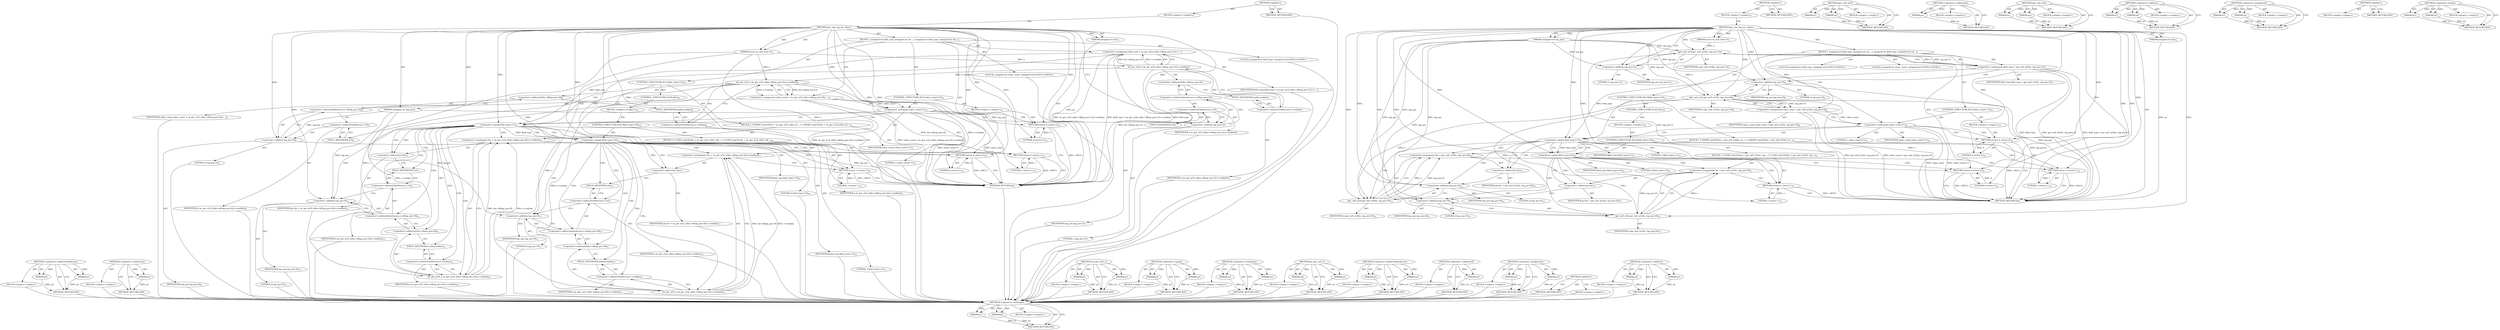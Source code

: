 digraph "&lt;operator&gt;.equals" {
vulnerable_140 [label=<(METHOD,&lt;operator&gt;.indirectFieldAccess)>];
vulnerable_141 [label=<(PARAM,p1)>];
vulnerable_142 [label=<(PARAM,p2)>];
vulnerable_143 [label=<(BLOCK,&lt;empty&gt;,&lt;empty&gt;)>];
vulnerable_144 [label=<(METHOD_RETURN,ANY)>];
vulnerable_165 [label=<(METHOD,&lt;operator&gt;.indirection)>];
vulnerable_166 [label=<(PARAM,p1)>];
vulnerable_167 [label=<(BLOCK,&lt;empty&gt;,&lt;empty&gt;)>];
vulnerable_168 [label=<(METHOD_RETURN,ANY)>];
vulnerable_6 [label=<(METHOD,&lt;global&gt;)<SUB>1</SUB>>];
vulnerable_7 [label=<(BLOCK,&lt;empty&gt;,&lt;empty&gt;)<SUB>1</SUB>>];
vulnerable_8 [label=<(METHOD,get_exif_tag_int_value)<SUB>1</SUB>>];
vulnerable_9 [label=<(PARAM,struct iw_exif_state *e)<SUB>1</SUB>>];
vulnerable_10 [label=<(PARAM,unsigned int tag_pos)<SUB>1</SUB>>];
vulnerable_11 [label=<(PARAM,unsigned int *pv)<SUB>2</SUB>>];
vulnerable_12 [label=<(BLOCK,{
 	unsigned int field_type;
 	unsigned int val...,{
 	unsigned int field_type;
 	unsigned int val...)<SUB>3</SUB>>];
vulnerable_13 [label="<(LOCAL,unsigned int field_type: unsigned int)<SUB>4</SUB>>"];
vulnerable_14 [label="<(LOCAL,unsigned int value_count: unsigned int)<SUB>5</SUB>>"];
vulnerable_15 [label=<(&lt;operator&gt;.assignment,field_type = iw_get_ui16_e(&amp;e-&gt;d[tag_pos+2],e-&gt;...)<SUB>7</SUB>>];
vulnerable_16 [label=<(IDENTIFIER,field_type,field_type = iw_get_ui16_e(&amp;e-&gt;d[tag_pos+2],e-&gt;...)<SUB>7</SUB>>];
vulnerable_17 [label=<(iw_get_ui16_e,iw_get_ui16_e(&amp;e-&gt;d[tag_pos+2],e-&gt;endian))<SUB>7</SUB>>];
vulnerable_18 [label=<(&lt;operator&gt;.addressOf,&amp;e-&gt;d[tag_pos+2])<SUB>7</SUB>>];
vulnerable_19 [label=<(&lt;operator&gt;.indirectIndexAccess,e-&gt;d[tag_pos+2])<SUB>7</SUB>>];
vulnerable_20 [label=<(&lt;operator&gt;.indirectFieldAccess,e-&gt;d)<SUB>7</SUB>>];
vulnerable_21 [label=<(IDENTIFIER,e,iw_get_ui16_e(&amp;e-&gt;d[tag_pos+2],e-&gt;endian))<SUB>7</SUB>>];
vulnerable_22 [label=<(FIELD_IDENTIFIER,d,d)<SUB>7</SUB>>];
vulnerable_23 [label=<(&lt;operator&gt;.addition,tag_pos+2)<SUB>7</SUB>>];
vulnerable_24 [label=<(IDENTIFIER,tag_pos,tag_pos+2)<SUB>7</SUB>>];
vulnerable_25 [label=<(LITERAL,2,tag_pos+2)<SUB>7</SUB>>];
vulnerable_26 [label=<(&lt;operator&gt;.indirectFieldAccess,e-&gt;endian)<SUB>7</SUB>>];
vulnerable_27 [label=<(IDENTIFIER,e,iw_get_ui16_e(&amp;e-&gt;d[tag_pos+2],e-&gt;endian))<SUB>7</SUB>>];
vulnerable_28 [label=<(FIELD_IDENTIFIER,endian,endian)<SUB>7</SUB>>];
vulnerable_29 [label=<(&lt;operator&gt;.assignment,value_count = iw_get_ui32_e(&amp;e-&gt;d[tag_pos+4],e-...)<SUB>8</SUB>>];
vulnerable_30 [label=<(IDENTIFIER,value_count,value_count = iw_get_ui32_e(&amp;e-&gt;d[tag_pos+4],e-...)<SUB>8</SUB>>];
vulnerable_31 [label=<(iw_get_ui32_e,iw_get_ui32_e(&amp;e-&gt;d[tag_pos+4],e-&gt;endian))<SUB>8</SUB>>];
vulnerable_32 [label=<(&lt;operator&gt;.addressOf,&amp;e-&gt;d[tag_pos+4])<SUB>8</SUB>>];
vulnerable_33 [label=<(&lt;operator&gt;.indirectIndexAccess,e-&gt;d[tag_pos+4])<SUB>8</SUB>>];
vulnerable_34 [label=<(&lt;operator&gt;.indirectFieldAccess,e-&gt;d)<SUB>8</SUB>>];
vulnerable_35 [label=<(IDENTIFIER,e,iw_get_ui32_e(&amp;e-&gt;d[tag_pos+4],e-&gt;endian))<SUB>8</SUB>>];
vulnerable_36 [label=<(FIELD_IDENTIFIER,d,d)<SUB>8</SUB>>];
vulnerable_37 [label=<(&lt;operator&gt;.addition,tag_pos+4)<SUB>8</SUB>>];
vulnerable_38 [label=<(IDENTIFIER,tag_pos,tag_pos+4)<SUB>8</SUB>>];
vulnerable_39 [label=<(LITERAL,4,tag_pos+4)<SUB>8</SUB>>];
vulnerable_40 [label=<(&lt;operator&gt;.indirectFieldAccess,e-&gt;endian)<SUB>8</SUB>>];
vulnerable_41 [label=<(IDENTIFIER,e,iw_get_ui32_e(&amp;e-&gt;d[tag_pos+4],e-&gt;endian))<SUB>8</SUB>>];
vulnerable_42 [label=<(FIELD_IDENTIFIER,endian,endian)<SUB>8</SUB>>];
vulnerable_43 [label=<(CONTROL_STRUCTURE,IF,if (value_count!=1))<SUB>10</SUB>>];
vulnerable_44 [label=<(&lt;operator&gt;.notEquals,value_count!=1)<SUB>10</SUB>>];
vulnerable_45 [label=<(IDENTIFIER,value_count,value_count!=1)<SUB>10</SUB>>];
vulnerable_46 [label=<(LITERAL,1,value_count!=1)<SUB>10</SUB>>];
vulnerable_47 [label=<(BLOCK,&lt;empty&gt;,&lt;empty&gt;)<SUB>10</SUB>>];
vulnerable_48 [label=<(RETURN,return 0;,return 0;)<SUB>10</SUB>>];
vulnerable_49 [label=<(LITERAL,0,return 0;)<SUB>10</SUB>>];
vulnerable_50 [label=<(CONTROL_STRUCTURE,IF,if (field_type==3))<SUB>12</SUB>>];
vulnerable_51 [label=<(&lt;operator&gt;.equals,field_type==3)<SUB>12</SUB>>];
vulnerable_52 [label=<(IDENTIFIER,field_type,field_type==3)<SUB>12</SUB>>];
vulnerable_53 [label=<(LITERAL,3,field_type==3)<SUB>12</SUB>>];
vulnerable_54 [label=<(BLOCK,{ // SHORT (uint16)
		*pv = iw_get_ui16_e(&amp;e-&gt;d...,{ // SHORT (uint16)
		*pv = iw_get_ui16_e(&amp;e-&gt;d...)<SUB>12</SUB>>];
vulnerable_55 [label=<(&lt;operator&gt;.assignment,*pv = iw_get_ui16_e(&amp;e-&gt;d[tag_pos+8],e-&gt;endian))<SUB>13</SUB>>];
vulnerable_56 [label=<(&lt;operator&gt;.indirection,*pv)<SUB>13</SUB>>];
vulnerable_57 [label=<(IDENTIFIER,pv,*pv = iw_get_ui16_e(&amp;e-&gt;d[tag_pos+8],e-&gt;endian))<SUB>13</SUB>>];
vulnerable_58 [label=<(iw_get_ui16_e,iw_get_ui16_e(&amp;e-&gt;d[tag_pos+8],e-&gt;endian))<SUB>13</SUB>>];
vulnerable_59 [label=<(&lt;operator&gt;.addressOf,&amp;e-&gt;d[tag_pos+8])<SUB>13</SUB>>];
vulnerable_60 [label=<(&lt;operator&gt;.indirectIndexAccess,e-&gt;d[tag_pos+8])<SUB>13</SUB>>];
vulnerable_61 [label=<(&lt;operator&gt;.indirectFieldAccess,e-&gt;d)<SUB>13</SUB>>];
vulnerable_62 [label=<(IDENTIFIER,e,iw_get_ui16_e(&amp;e-&gt;d[tag_pos+8],e-&gt;endian))<SUB>13</SUB>>];
vulnerable_63 [label=<(FIELD_IDENTIFIER,d,d)<SUB>13</SUB>>];
vulnerable_64 [label=<(&lt;operator&gt;.addition,tag_pos+8)<SUB>13</SUB>>];
vulnerable_65 [label=<(IDENTIFIER,tag_pos,tag_pos+8)<SUB>13</SUB>>];
vulnerable_66 [label=<(LITERAL,8,tag_pos+8)<SUB>13</SUB>>];
vulnerable_67 [label=<(&lt;operator&gt;.indirectFieldAccess,e-&gt;endian)<SUB>13</SUB>>];
vulnerable_68 [label=<(IDENTIFIER,e,iw_get_ui16_e(&amp;e-&gt;d[tag_pos+8],e-&gt;endian))<SUB>13</SUB>>];
vulnerable_69 [label=<(FIELD_IDENTIFIER,endian,endian)<SUB>13</SUB>>];
vulnerable_70 [label=<(RETURN,return 1;,return 1;)<SUB>14</SUB>>];
vulnerable_71 [label=<(LITERAL,1,return 1;)<SUB>14</SUB>>];
vulnerable_72 [label=<(CONTROL_STRUCTURE,ELSE,else)<SUB>16</SUB>>];
vulnerable_73 [label=<(BLOCK,&lt;empty&gt;,&lt;empty&gt;)<SUB>16</SUB>>];
vulnerable_74 [label=<(CONTROL_STRUCTURE,IF,if (field_type==4))<SUB>16</SUB>>];
vulnerable_75 [label=<(&lt;operator&gt;.equals,field_type==4)<SUB>16</SUB>>];
vulnerable_76 [label=<(IDENTIFIER,field_type,field_type==4)<SUB>16</SUB>>];
vulnerable_77 [label=<(LITERAL,4,field_type==4)<SUB>16</SUB>>];
vulnerable_78 [label=<(BLOCK,{ // LONG (uint32)
		*pv = iw_get_ui32_e(&amp;e-&gt;d[...,{ // LONG (uint32)
		*pv = iw_get_ui32_e(&amp;e-&gt;d[...)<SUB>16</SUB>>];
vulnerable_79 [label=<(&lt;operator&gt;.assignment,*pv = iw_get_ui32_e(&amp;e-&gt;d[tag_pos+8],e-&gt;endian))<SUB>17</SUB>>];
vulnerable_80 [label=<(&lt;operator&gt;.indirection,*pv)<SUB>17</SUB>>];
vulnerable_81 [label=<(IDENTIFIER,pv,*pv = iw_get_ui32_e(&amp;e-&gt;d[tag_pos+8],e-&gt;endian))<SUB>17</SUB>>];
vulnerable_82 [label=<(iw_get_ui32_e,iw_get_ui32_e(&amp;e-&gt;d[tag_pos+8],e-&gt;endian))<SUB>17</SUB>>];
vulnerable_83 [label=<(&lt;operator&gt;.addressOf,&amp;e-&gt;d[tag_pos+8])<SUB>17</SUB>>];
vulnerable_84 [label=<(&lt;operator&gt;.indirectIndexAccess,e-&gt;d[tag_pos+8])<SUB>17</SUB>>];
vulnerable_85 [label=<(&lt;operator&gt;.indirectFieldAccess,e-&gt;d)<SUB>17</SUB>>];
vulnerable_86 [label=<(IDENTIFIER,e,iw_get_ui32_e(&amp;e-&gt;d[tag_pos+8],e-&gt;endian))<SUB>17</SUB>>];
vulnerable_87 [label=<(FIELD_IDENTIFIER,d,d)<SUB>17</SUB>>];
vulnerable_88 [label=<(&lt;operator&gt;.addition,tag_pos+8)<SUB>17</SUB>>];
vulnerable_89 [label=<(IDENTIFIER,tag_pos,tag_pos+8)<SUB>17</SUB>>];
vulnerable_90 [label=<(LITERAL,8,tag_pos+8)<SUB>17</SUB>>];
vulnerable_91 [label=<(&lt;operator&gt;.indirectFieldAccess,e-&gt;endian)<SUB>17</SUB>>];
vulnerable_92 [label=<(IDENTIFIER,e,iw_get_ui32_e(&amp;e-&gt;d[tag_pos+8],e-&gt;endian))<SUB>17</SUB>>];
vulnerable_93 [label=<(FIELD_IDENTIFIER,endian,endian)<SUB>17</SUB>>];
vulnerable_94 [label=<(RETURN,return 1;,return 1;)<SUB>18</SUB>>];
vulnerable_95 [label=<(LITERAL,1,return 1;)<SUB>18</SUB>>];
vulnerable_96 [label=<(RETURN,return 0;,return 0;)<SUB>21</SUB>>];
vulnerable_97 [label=<(LITERAL,0,return 0;)<SUB>21</SUB>>];
vulnerable_98 [label=<(METHOD_RETURN,int)<SUB>1</SUB>>];
vulnerable_100 [label=<(METHOD_RETURN,ANY)<SUB>1</SUB>>];
vulnerable_126 [label=<(METHOD,iw_get_ui16_e)>];
vulnerable_127 [label=<(PARAM,p1)>];
vulnerable_128 [label=<(PARAM,p2)>];
vulnerable_129 [label=<(BLOCK,&lt;empty&gt;,&lt;empty&gt;)>];
vulnerable_130 [label=<(METHOD_RETURN,ANY)>];
vulnerable_160 [label=<(METHOD,&lt;operator&gt;.equals)>];
vulnerable_161 [label=<(PARAM,p1)>];
vulnerable_162 [label=<(PARAM,p2)>];
vulnerable_163 [label=<(BLOCK,&lt;empty&gt;,&lt;empty&gt;)>];
vulnerable_164 [label=<(METHOD_RETURN,ANY)>];
vulnerable_155 [label=<(METHOD,&lt;operator&gt;.notEquals)>];
vulnerable_156 [label=<(PARAM,p1)>];
vulnerable_157 [label=<(PARAM,p2)>];
vulnerable_158 [label=<(BLOCK,&lt;empty&gt;,&lt;empty&gt;)>];
vulnerable_159 [label=<(METHOD_RETURN,ANY)>];
vulnerable_150 [label=<(METHOD,iw_get_ui32_e)>];
vulnerable_151 [label=<(PARAM,p1)>];
vulnerable_152 [label=<(PARAM,p2)>];
vulnerable_153 [label=<(BLOCK,&lt;empty&gt;,&lt;empty&gt;)>];
vulnerable_154 [label=<(METHOD_RETURN,ANY)>];
vulnerable_135 [label=<(METHOD,&lt;operator&gt;.indirectIndexAccess)>];
vulnerable_136 [label=<(PARAM,p1)>];
vulnerable_137 [label=<(PARAM,p2)>];
vulnerable_138 [label=<(BLOCK,&lt;empty&gt;,&lt;empty&gt;)>];
vulnerable_139 [label=<(METHOD_RETURN,ANY)>];
vulnerable_131 [label=<(METHOD,&lt;operator&gt;.addressOf)>];
vulnerable_132 [label=<(PARAM,p1)>];
vulnerable_133 [label=<(BLOCK,&lt;empty&gt;,&lt;empty&gt;)>];
vulnerable_134 [label=<(METHOD_RETURN,ANY)>];
vulnerable_121 [label=<(METHOD,&lt;operator&gt;.assignment)>];
vulnerable_122 [label=<(PARAM,p1)>];
vulnerable_123 [label=<(PARAM,p2)>];
vulnerable_124 [label=<(BLOCK,&lt;empty&gt;,&lt;empty&gt;)>];
vulnerable_125 [label=<(METHOD_RETURN,ANY)>];
vulnerable_115 [label=<(METHOD,&lt;global&gt;)<SUB>1</SUB>>];
vulnerable_116 [label=<(BLOCK,&lt;empty&gt;,&lt;empty&gt;)>];
vulnerable_117 [label=<(METHOD_RETURN,ANY)>];
vulnerable_145 [label=<(METHOD,&lt;operator&gt;.addition)>];
vulnerable_146 [label=<(PARAM,p1)>];
vulnerable_147 [label=<(PARAM,p2)>];
vulnerable_148 [label=<(BLOCK,&lt;empty&gt;,&lt;empty&gt;)>];
vulnerable_149 [label=<(METHOD_RETURN,ANY)>];
fixed_113 [label=<(METHOD,&lt;operator&gt;.notEquals)>];
fixed_114 [label=<(PARAM,p1)>];
fixed_115 [label=<(PARAM,p2)>];
fixed_116 [label=<(BLOCK,&lt;empty&gt;,&lt;empty&gt;)>];
fixed_117 [label=<(METHOD_RETURN,ANY)>];
fixed_6 [label=<(METHOD,&lt;global&gt;)<SUB>1</SUB>>];
fixed_7 [label=<(BLOCK,&lt;empty&gt;,&lt;empty&gt;)<SUB>1</SUB>>];
fixed_8 [label=<(METHOD,get_exif_tag_int_value)<SUB>1</SUB>>];
fixed_9 [label=<(PARAM,struct iw_exif_state *e)<SUB>1</SUB>>];
fixed_10 [label=<(PARAM,unsigned int tag_pos)<SUB>1</SUB>>];
fixed_11 [label=<(PARAM,unsigned int *pv)<SUB>2</SUB>>];
fixed_12 [label=<(BLOCK,{
 	unsigned int field_type;
 	unsigned int val...,{
 	unsigned int field_type;
 	unsigned int val...)<SUB>3</SUB>>];
fixed_13 [label="<(LOCAL,unsigned int field_type: unsigned int)<SUB>4</SUB>>"];
fixed_14 [label="<(LOCAL,unsigned int value_count: unsigned int)<SUB>5</SUB>>"];
fixed_15 [label=<(&lt;operator&gt;.assignment,field_type = get_exif_ui16(e, tag_pos+2))<SUB>7</SUB>>];
fixed_16 [label=<(IDENTIFIER,field_type,field_type = get_exif_ui16(e, tag_pos+2))<SUB>7</SUB>>];
fixed_17 [label=<(get_exif_ui16,get_exif_ui16(e, tag_pos+2))<SUB>7</SUB>>];
fixed_18 [label=<(IDENTIFIER,e,get_exif_ui16(e, tag_pos+2))<SUB>7</SUB>>];
fixed_19 [label=<(&lt;operator&gt;.addition,tag_pos+2)<SUB>7</SUB>>];
fixed_20 [label=<(IDENTIFIER,tag_pos,tag_pos+2)<SUB>7</SUB>>];
fixed_21 [label=<(LITERAL,2,tag_pos+2)<SUB>7</SUB>>];
fixed_22 [label=<(&lt;operator&gt;.assignment,value_count = get_exif_ui32(e, tag_pos+4))<SUB>8</SUB>>];
fixed_23 [label=<(IDENTIFIER,value_count,value_count = get_exif_ui32(e, tag_pos+4))<SUB>8</SUB>>];
fixed_24 [label=<(get_exif_ui32,get_exif_ui32(e, tag_pos+4))<SUB>8</SUB>>];
fixed_25 [label=<(IDENTIFIER,e,get_exif_ui32(e, tag_pos+4))<SUB>8</SUB>>];
fixed_26 [label=<(&lt;operator&gt;.addition,tag_pos+4)<SUB>8</SUB>>];
fixed_27 [label=<(IDENTIFIER,tag_pos,tag_pos+4)<SUB>8</SUB>>];
fixed_28 [label=<(LITERAL,4,tag_pos+4)<SUB>8</SUB>>];
fixed_29 [label=<(CONTROL_STRUCTURE,IF,if (value_count!=1))<SUB>10</SUB>>];
fixed_30 [label=<(&lt;operator&gt;.notEquals,value_count!=1)<SUB>10</SUB>>];
fixed_31 [label=<(IDENTIFIER,value_count,value_count!=1)<SUB>10</SUB>>];
fixed_32 [label=<(LITERAL,1,value_count!=1)<SUB>10</SUB>>];
fixed_33 [label=<(BLOCK,&lt;empty&gt;,&lt;empty&gt;)<SUB>10</SUB>>];
fixed_34 [label=<(RETURN,return 0;,return 0;)<SUB>10</SUB>>];
fixed_35 [label=<(LITERAL,0,return 0;)<SUB>10</SUB>>];
fixed_36 [label=<(CONTROL_STRUCTURE,IF,if (field_type==3))<SUB>12</SUB>>];
fixed_37 [label=<(&lt;operator&gt;.equals,field_type==3)<SUB>12</SUB>>];
fixed_38 [label=<(IDENTIFIER,field_type,field_type==3)<SUB>12</SUB>>];
fixed_39 [label=<(LITERAL,3,field_type==3)<SUB>12</SUB>>];
fixed_40 [label=<(BLOCK,{ // SHORT (uint16)
		*pv = get_exif_ui16(e, ta...,{ // SHORT (uint16)
		*pv = get_exif_ui16(e, ta...)<SUB>12</SUB>>];
fixed_41 [label=<(&lt;operator&gt;.assignment,*pv = get_exif_ui16(e, tag_pos+8))<SUB>13</SUB>>];
fixed_42 [label=<(&lt;operator&gt;.indirection,*pv)<SUB>13</SUB>>];
fixed_43 [label=<(IDENTIFIER,pv,*pv = get_exif_ui16(e, tag_pos+8))<SUB>13</SUB>>];
fixed_44 [label=<(get_exif_ui16,get_exif_ui16(e, tag_pos+8))<SUB>13</SUB>>];
fixed_45 [label=<(IDENTIFIER,e,get_exif_ui16(e, tag_pos+8))<SUB>13</SUB>>];
fixed_46 [label=<(&lt;operator&gt;.addition,tag_pos+8)<SUB>13</SUB>>];
fixed_47 [label=<(IDENTIFIER,tag_pos,tag_pos+8)<SUB>13</SUB>>];
fixed_48 [label=<(LITERAL,8,tag_pos+8)<SUB>13</SUB>>];
fixed_49 [label=<(RETURN,return 1;,return 1;)<SUB>14</SUB>>];
fixed_50 [label=<(LITERAL,1,return 1;)<SUB>14</SUB>>];
fixed_51 [label=<(CONTROL_STRUCTURE,ELSE,else)<SUB>16</SUB>>];
fixed_52 [label=<(BLOCK,&lt;empty&gt;,&lt;empty&gt;)<SUB>16</SUB>>];
fixed_53 [label=<(CONTROL_STRUCTURE,IF,if (field_type==4))<SUB>16</SUB>>];
fixed_54 [label=<(&lt;operator&gt;.equals,field_type==4)<SUB>16</SUB>>];
fixed_55 [label=<(IDENTIFIER,field_type,field_type==4)<SUB>16</SUB>>];
fixed_56 [label=<(LITERAL,4,field_type==4)<SUB>16</SUB>>];
fixed_57 [label=<(BLOCK,{ // LONG (uint32)
		*pv = get_exif_ui32(e, tag...,{ // LONG (uint32)
		*pv = get_exif_ui32(e, tag...)<SUB>16</SUB>>];
fixed_58 [label=<(&lt;operator&gt;.assignment,*pv = get_exif_ui32(e, tag_pos+8))<SUB>17</SUB>>];
fixed_59 [label=<(&lt;operator&gt;.indirection,*pv)<SUB>17</SUB>>];
fixed_60 [label=<(IDENTIFIER,pv,*pv = get_exif_ui32(e, tag_pos+8))<SUB>17</SUB>>];
fixed_61 [label=<(get_exif_ui32,get_exif_ui32(e, tag_pos+8))<SUB>17</SUB>>];
fixed_62 [label=<(IDENTIFIER,e,get_exif_ui32(e, tag_pos+8))<SUB>17</SUB>>];
fixed_63 [label=<(&lt;operator&gt;.addition,tag_pos+8)<SUB>17</SUB>>];
fixed_64 [label=<(IDENTIFIER,tag_pos,tag_pos+8)<SUB>17</SUB>>];
fixed_65 [label=<(LITERAL,8,tag_pos+8)<SUB>17</SUB>>];
fixed_66 [label=<(RETURN,return 1;,return 1;)<SUB>18</SUB>>];
fixed_67 [label=<(LITERAL,1,return 1;)<SUB>18</SUB>>];
fixed_68 [label=<(RETURN,return 0;,return 0;)<SUB>21</SUB>>];
fixed_69 [label=<(LITERAL,0,return 0;)<SUB>21</SUB>>];
fixed_70 [label=<(METHOD_RETURN,int)<SUB>1</SUB>>];
fixed_72 [label=<(METHOD_RETURN,ANY)<SUB>1</SUB>>];
fixed_98 [label=<(METHOD,get_exif_ui16)>];
fixed_99 [label=<(PARAM,p1)>];
fixed_100 [label=<(PARAM,p2)>];
fixed_101 [label=<(BLOCK,&lt;empty&gt;,&lt;empty&gt;)>];
fixed_102 [label=<(METHOD_RETURN,ANY)>];
fixed_123 [label=<(METHOD,&lt;operator&gt;.indirection)>];
fixed_124 [label=<(PARAM,p1)>];
fixed_125 [label=<(BLOCK,&lt;empty&gt;,&lt;empty&gt;)>];
fixed_126 [label=<(METHOD_RETURN,ANY)>];
fixed_108 [label=<(METHOD,get_exif_ui32)>];
fixed_109 [label=<(PARAM,p1)>];
fixed_110 [label=<(PARAM,p2)>];
fixed_111 [label=<(BLOCK,&lt;empty&gt;,&lt;empty&gt;)>];
fixed_112 [label=<(METHOD_RETURN,ANY)>];
fixed_103 [label=<(METHOD,&lt;operator&gt;.addition)>];
fixed_104 [label=<(PARAM,p1)>];
fixed_105 [label=<(PARAM,p2)>];
fixed_106 [label=<(BLOCK,&lt;empty&gt;,&lt;empty&gt;)>];
fixed_107 [label=<(METHOD_RETURN,ANY)>];
fixed_93 [label=<(METHOD,&lt;operator&gt;.assignment)>];
fixed_94 [label=<(PARAM,p1)>];
fixed_95 [label=<(PARAM,p2)>];
fixed_96 [label=<(BLOCK,&lt;empty&gt;,&lt;empty&gt;)>];
fixed_97 [label=<(METHOD_RETURN,ANY)>];
fixed_87 [label=<(METHOD,&lt;global&gt;)<SUB>1</SUB>>];
fixed_88 [label=<(BLOCK,&lt;empty&gt;,&lt;empty&gt;)>];
fixed_89 [label=<(METHOD_RETURN,ANY)>];
fixed_118 [label=<(METHOD,&lt;operator&gt;.equals)>];
fixed_119 [label=<(PARAM,p1)>];
fixed_120 [label=<(PARAM,p2)>];
fixed_121 [label=<(BLOCK,&lt;empty&gt;,&lt;empty&gt;)>];
fixed_122 [label=<(METHOD_RETURN,ANY)>];
vulnerable_140 -> vulnerable_141  [key=0, label="AST: "];
vulnerable_140 -> vulnerable_141  [key=1, label="DDG: "];
vulnerable_140 -> vulnerable_143  [key=0, label="AST: "];
vulnerable_140 -> vulnerable_142  [key=0, label="AST: "];
vulnerable_140 -> vulnerable_142  [key=1, label="DDG: "];
vulnerable_140 -> vulnerable_144  [key=0, label="AST: "];
vulnerable_140 -> vulnerable_144  [key=1, label="CFG: "];
vulnerable_141 -> vulnerable_144  [key=0, label="DDG: p1"];
vulnerable_142 -> vulnerable_144  [key=0, label="DDG: p2"];
vulnerable_143 -> fixed_113  [key=0];
vulnerable_144 -> fixed_113  [key=0];
vulnerable_165 -> vulnerable_166  [key=0, label="AST: "];
vulnerable_165 -> vulnerable_166  [key=1, label="DDG: "];
vulnerable_165 -> vulnerable_167  [key=0, label="AST: "];
vulnerable_165 -> vulnerable_168  [key=0, label="AST: "];
vulnerable_165 -> vulnerable_168  [key=1, label="CFG: "];
vulnerable_166 -> vulnerable_168  [key=0, label="DDG: p1"];
vulnerable_167 -> fixed_113  [key=0];
vulnerable_168 -> fixed_113  [key=0];
vulnerable_6 -> vulnerable_7  [key=0, label="AST: "];
vulnerable_6 -> vulnerable_100  [key=0, label="AST: "];
vulnerable_6 -> vulnerable_100  [key=1, label="CFG: "];
vulnerable_7 -> vulnerable_8  [key=0, label="AST: "];
vulnerable_8 -> vulnerable_9  [key=0, label="AST: "];
vulnerable_8 -> vulnerable_9  [key=1, label="DDG: "];
vulnerable_8 -> vulnerable_10  [key=0, label="AST: "];
vulnerable_8 -> vulnerable_10  [key=1, label="DDG: "];
vulnerable_8 -> vulnerable_11  [key=0, label="AST: "];
vulnerable_8 -> vulnerable_11  [key=1, label="DDG: "];
vulnerable_8 -> vulnerable_12  [key=0, label="AST: "];
vulnerable_8 -> vulnerable_98  [key=0, label="AST: "];
vulnerable_8 -> vulnerable_22  [key=0, label="CFG: "];
vulnerable_8 -> vulnerable_96  [key=0, label="DDG: "];
vulnerable_8 -> vulnerable_97  [key=0, label="DDG: "];
vulnerable_8 -> vulnerable_44  [key=0, label="DDG: "];
vulnerable_8 -> vulnerable_48  [key=0, label="DDG: "];
vulnerable_8 -> vulnerable_51  [key=0, label="DDG: "];
vulnerable_8 -> vulnerable_70  [key=0, label="DDG: "];
vulnerable_8 -> vulnerable_49  [key=0, label="DDG: "];
vulnerable_8 -> vulnerable_71  [key=0, label="DDG: "];
vulnerable_8 -> vulnerable_23  [key=0, label="DDG: "];
vulnerable_8 -> vulnerable_37  [key=0, label="DDG: "];
vulnerable_8 -> vulnerable_75  [key=0, label="DDG: "];
vulnerable_8 -> vulnerable_94  [key=0, label="DDG: "];
vulnerable_8 -> vulnerable_95  [key=0, label="DDG: "];
vulnerable_8 -> vulnerable_64  [key=0, label="DDG: "];
vulnerable_8 -> vulnerable_88  [key=0, label="DDG: "];
vulnerable_9 -> vulnerable_98  [key=0, label="DDG: e"];
vulnerable_9 -> vulnerable_17  [key=0, label="DDG: e"];
vulnerable_9 -> vulnerable_31  [key=0, label="DDG: e"];
vulnerable_9 -> vulnerable_58  [key=0, label="DDG: e"];
vulnerable_9 -> vulnerable_82  [key=0, label="DDG: e"];
vulnerable_10 -> vulnerable_23  [key=0, label="DDG: tag_pos"];
vulnerable_10 -> vulnerable_37  [key=0, label="DDG: tag_pos"];
vulnerable_10 -> vulnerable_64  [key=0, label="DDG: tag_pos"];
vulnerable_10 -> vulnerable_88  [key=0, label="DDG: tag_pos"];
vulnerable_11 -> vulnerable_98  [key=0, label="DDG: pv"];
vulnerable_12 -> vulnerable_13  [key=0, label="AST: "];
vulnerable_12 -> vulnerable_14  [key=0, label="AST: "];
vulnerable_12 -> vulnerable_15  [key=0, label="AST: "];
vulnerable_12 -> vulnerable_29  [key=0, label="AST: "];
vulnerable_12 -> vulnerable_43  [key=0, label="AST: "];
vulnerable_12 -> vulnerable_50  [key=0, label="AST: "];
vulnerable_12 -> vulnerable_96  [key=0, label="AST: "];
vulnerable_13 -> fixed_113  [key=0];
vulnerable_14 -> fixed_113  [key=0];
vulnerable_15 -> vulnerable_16  [key=0, label="AST: "];
vulnerable_15 -> vulnerable_17  [key=0, label="AST: "];
vulnerable_15 -> vulnerable_36  [key=0, label="CFG: "];
vulnerable_15 -> vulnerable_98  [key=0, label="DDG: field_type"];
vulnerable_15 -> vulnerable_98  [key=1, label="DDG: iw_get_ui16_e(&amp;e-&gt;d[tag_pos+2],e-&gt;endian)"];
vulnerable_15 -> vulnerable_98  [key=2, label="DDG: field_type = iw_get_ui16_e(&amp;e-&gt;d[tag_pos+2],e-&gt;endian)"];
vulnerable_15 -> vulnerable_51  [key=0, label="DDG: field_type"];
vulnerable_16 -> fixed_113  [key=0];
vulnerable_17 -> vulnerable_18  [key=0, label="AST: "];
vulnerable_17 -> vulnerable_26  [key=0, label="AST: "];
vulnerable_17 -> vulnerable_15  [key=0, label="CFG: "];
vulnerable_17 -> vulnerable_15  [key=1, label="DDG: &amp;e-&gt;d[tag_pos+2]"];
vulnerable_17 -> vulnerable_15  [key=2, label="DDG: e-&gt;endian"];
vulnerable_17 -> vulnerable_98  [key=0, label="DDG: &amp;e-&gt;d[tag_pos+2]"];
vulnerable_17 -> vulnerable_31  [key=0, label="DDG: e-&gt;endian"];
vulnerable_18 -> vulnerable_19  [key=0, label="AST: "];
vulnerable_18 -> vulnerable_28  [key=0, label="CFG: "];
vulnerable_19 -> vulnerable_20  [key=0, label="AST: "];
vulnerable_19 -> vulnerable_23  [key=0, label="AST: "];
vulnerable_19 -> vulnerable_18  [key=0, label="CFG: "];
vulnerable_20 -> vulnerable_21  [key=0, label="AST: "];
vulnerable_20 -> vulnerable_22  [key=0, label="AST: "];
vulnerable_20 -> vulnerable_23  [key=0, label="CFG: "];
vulnerable_21 -> fixed_113  [key=0];
vulnerable_22 -> vulnerable_20  [key=0, label="CFG: "];
vulnerable_23 -> vulnerable_24  [key=0, label="AST: "];
vulnerable_23 -> vulnerable_25  [key=0, label="AST: "];
vulnerable_23 -> vulnerable_19  [key=0, label="CFG: "];
vulnerable_24 -> fixed_113  [key=0];
vulnerable_25 -> fixed_113  [key=0];
vulnerable_26 -> vulnerable_27  [key=0, label="AST: "];
vulnerable_26 -> vulnerable_28  [key=0, label="AST: "];
vulnerable_26 -> vulnerable_17  [key=0, label="CFG: "];
vulnerable_27 -> fixed_113  [key=0];
vulnerable_28 -> vulnerable_26  [key=0, label="CFG: "];
vulnerable_29 -> vulnerable_30  [key=0, label="AST: "];
vulnerable_29 -> vulnerable_31  [key=0, label="AST: "];
vulnerable_29 -> vulnerable_44  [key=0, label="CFG: "];
vulnerable_29 -> vulnerable_44  [key=1, label="DDG: value_count"];
vulnerable_29 -> vulnerable_98  [key=0, label="DDG: iw_get_ui32_e(&amp;e-&gt;d[tag_pos+4],e-&gt;endian)"];
vulnerable_29 -> vulnerable_98  [key=1, label="DDG: value_count = iw_get_ui32_e(&amp;e-&gt;d[tag_pos+4],e-&gt;endian)"];
vulnerable_30 -> fixed_113  [key=0];
vulnerable_31 -> vulnerable_32  [key=0, label="AST: "];
vulnerable_31 -> vulnerable_40  [key=0, label="AST: "];
vulnerable_31 -> vulnerable_29  [key=0, label="CFG: "];
vulnerable_31 -> vulnerable_29  [key=1, label="DDG: &amp;e-&gt;d[tag_pos+4]"];
vulnerable_31 -> vulnerable_29  [key=2, label="DDG: e-&gt;endian"];
vulnerable_31 -> vulnerable_98  [key=0, label="DDG: &amp;e-&gt;d[tag_pos+4]"];
vulnerable_31 -> vulnerable_98  [key=1, label="DDG: e-&gt;endian"];
vulnerable_31 -> vulnerable_58  [key=0, label="DDG: e-&gt;endian"];
vulnerable_31 -> vulnerable_82  [key=0, label="DDG: e-&gt;endian"];
vulnerable_32 -> vulnerable_33  [key=0, label="AST: "];
vulnerable_32 -> vulnerable_42  [key=0, label="CFG: "];
vulnerable_33 -> vulnerable_34  [key=0, label="AST: "];
vulnerable_33 -> vulnerable_37  [key=0, label="AST: "];
vulnerable_33 -> vulnerable_32  [key=0, label="CFG: "];
vulnerable_34 -> vulnerable_35  [key=0, label="AST: "];
vulnerable_34 -> vulnerable_36  [key=0, label="AST: "];
vulnerable_34 -> vulnerable_37  [key=0, label="CFG: "];
vulnerable_35 -> fixed_113  [key=0];
vulnerable_36 -> vulnerable_34  [key=0, label="CFG: "];
vulnerable_37 -> vulnerable_38  [key=0, label="AST: "];
vulnerable_37 -> vulnerable_39  [key=0, label="AST: "];
vulnerable_37 -> vulnerable_33  [key=0, label="CFG: "];
vulnerable_37 -> vulnerable_98  [key=0, label="DDG: tag_pos"];
vulnerable_38 -> fixed_113  [key=0];
vulnerable_39 -> fixed_113  [key=0];
vulnerable_40 -> vulnerable_41  [key=0, label="AST: "];
vulnerable_40 -> vulnerable_42  [key=0, label="AST: "];
vulnerable_40 -> vulnerable_31  [key=0, label="CFG: "];
vulnerable_41 -> fixed_113  [key=0];
vulnerable_42 -> vulnerable_40  [key=0, label="CFG: "];
vulnerable_43 -> vulnerable_44  [key=0, label="AST: "];
vulnerable_43 -> vulnerable_47  [key=0, label="AST: "];
vulnerable_44 -> vulnerable_45  [key=0, label="AST: "];
vulnerable_44 -> vulnerable_46  [key=0, label="AST: "];
vulnerable_44 -> vulnerable_48  [key=0, label="CFG: "];
vulnerable_44 -> vulnerable_48  [key=1, label="CDG: "];
vulnerable_44 -> vulnerable_51  [key=0, label="CFG: "];
vulnerable_44 -> vulnerable_51  [key=1, label="CDG: "];
vulnerable_44 -> vulnerable_98  [key=0, label="DDG: value_count"];
vulnerable_44 -> vulnerable_98  [key=1, label="DDG: value_count!=1"];
vulnerable_45 -> fixed_113  [key=0];
vulnerable_46 -> fixed_113  [key=0];
vulnerable_47 -> vulnerable_48  [key=0, label="AST: "];
vulnerable_48 -> vulnerable_49  [key=0, label="AST: "];
vulnerable_48 -> vulnerable_98  [key=0, label="CFG: "];
vulnerable_48 -> vulnerable_98  [key=1, label="DDG: &lt;RET&gt;"];
vulnerable_49 -> vulnerable_48  [key=0, label="DDG: 0"];
vulnerable_50 -> vulnerable_51  [key=0, label="AST: "];
vulnerable_50 -> vulnerable_54  [key=0, label="AST: "];
vulnerable_50 -> vulnerable_72  [key=0, label="AST: "];
vulnerable_51 -> vulnerable_52  [key=0, label="AST: "];
vulnerable_51 -> vulnerable_53  [key=0, label="AST: "];
vulnerable_51 -> vulnerable_56  [key=0, label="CFG: "];
vulnerable_51 -> vulnerable_56  [key=1, label="CDG: "];
vulnerable_51 -> vulnerable_75  [key=0, label="CFG: "];
vulnerable_51 -> vulnerable_75  [key=1, label="DDG: field_type"];
vulnerable_51 -> vulnerable_75  [key=2, label="CDG: "];
vulnerable_51 -> vulnerable_58  [key=0, label="CDG: "];
vulnerable_51 -> vulnerable_60  [key=0, label="CDG: "];
vulnerable_51 -> vulnerable_61  [key=0, label="CDG: "];
vulnerable_51 -> vulnerable_64  [key=0, label="CDG: "];
vulnerable_51 -> vulnerable_69  [key=0, label="CDG: "];
vulnerable_51 -> vulnerable_67  [key=0, label="CDG: "];
vulnerable_51 -> vulnerable_70  [key=0, label="CDG: "];
vulnerable_51 -> vulnerable_63  [key=0, label="CDG: "];
vulnerable_51 -> vulnerable_59  [key=0, label="CDG: "];
vulnerable_51 -> vulnerable_55  [key=0, label="CDG: "];
vulnerable_52 -> fixed_113  [key=0];
vulnerable_53 -> fixed_113  [key=0];
vulnerable_54 -> vulnerable_55  [key=0, label="AST: "];
vulnerable_54 -> vulnerable_70  [key=0, label="AST: "];
vulnerable_55 -> vulnerable_56  [key=0, label="AST: "];
vulnerable_55 -> vulnerable_58  [key=0, label="AST: "];
vulnerable_55 -> vulnerable_70  [key=0, label="CFG: "];
vulnerable_56 -> vulnerable_57  [key=0, label="AST: "];
vulnerable_56 -> vulnerable_63  [key=0, label="CFG: "];
vulnerable_57 -> fixed_113  [key=0];
vulnerable_58 -> vulnerable_59  [key=0, label="AST: "];
vulnerable_58 -> vulnerable_67  [key=0, label="AST: "];
vulnerable_58 -> vulnerable_55  [key=0, label="CFG: "];
vulnerable_58 -> vulnerable_55  [key=1, label="DDG: &amp;e-&gt;d[tag_pos+8]"];
vulnerable_58 -> vulnerable_55  [key=2, label="DDG: e-&gt;endian"];
vulnerable_59 -> vulnerable_60  [key=0, label="AST: "];
vulnerable_59 -> vulnerable_69  [key=0, label="CFG: "];
vulnerable_60 -> vulnerable_61  [key=0, label="AST: "];
vulnerable_60 -> vulnerable_64  [key=0, label="AST: "];
vulnerable_60 -> vulnerable_59  [key=0, label="CFG: "];
vulnerable_61 -> vulnerable_62  [key=0, label="AST: "];
vulnerable_61 -> vulnerable_63  [key=0, label="AST: "];
vulnerable_61 -> vulnerable_64  [key=0, label="CFG: "];
vulnerable_62 -> fixed_113  [key=0];
vulnerable_63 -> vulnerable_61  [key=0, label="CFG: "];
vulnerable_64 -> vulnerable_65  [key=0, label="AST: "];
vulnerable_64 -> vulnerable_66  [key=0, label="AST: "];
vulnerable_64 -> vulnerable_60  [key=0, label="CFG: "];
vulnerable_65 -> fixed_113  [key=0];
vulnerable_66 -> fixed_113  [key=0];
vulnerable_67 -> vulnerable_68  [key=0, label="AST: "];
vulnerable_67 -> vulnerable_69  [key=0, label="AST: "];
vulnerable_67 -> vulnerable_58  [key=0, label="CFG: "];
vulnerable_68 -> fixed_113  [key=0];
vulnerable_69 -> vulnerable_67  [key=0, label="CFG: "];
vulnerable_70 -> vulnerable_71  [key=0, label="AST: "];
vulnerable_70 -> vulnerable_98  [key=0, label="CFG: "];
vulnerable_70 -> vulnerable_98  [key=1, label="DDG: &lt;RET&gt;"];
vulnerable_71 -> vulnerable_70  [key=0, label="DDG: 1"];
vulnerable_72 -> vulnerable_73  [key=0, label="AST: "];
vulnerable_73 -> vulnerable_74  [key=0, label="AST: "];
vulnerable_74 -> vulnerable_75  [key=0, label="AST: "];
vulnerable_74 -> vulnerable_78  [key=0, label="AST: "];
vulnerable_75 -> vulnerable_76  [key=0, label="AST: "];
vulnerable_75 -> vulnerable_77  [key=0, label="AST: "];
vulnerable_75 -> vulnerable_80  [key=0, label="CFG: "];
vulnerable_75 -> vulnerable_80  [key=1, label="CDG: "];
vulnerable_75 -> vulnerable_96  [key=0, label="CFG: "];
vulnerable_75 -> vulnerable_96  [key=1, label="CDG: "];
vulnerable_75 -> vulnerable_94  [key=0, label="CDG: "];
vulnerable_75 -> vulnerable_83  [key=0, label="CDG: "];
vulnerable_75 -> vulnerable_84  [key=0, label="CDG: "];
vulnerable_75 -> vulnerable_85  [key=0, label="CDG: "];
vulnerable_75 -> vulnerable_88  [key=0, label="CDG: "];
vulnerable_75 -> vulnerable_87  [key=0, label="CDG: "];
vulnerable_75 -> vulnerable_91  [key=0, label="CDG: "];
vulnerable_75 -> vulnerable_82  [key=0, label="CDG: "];
vulnerable_75 -> vulnerable_93  [key=0, label="CDG: "];
vulnerable_75 -> vulnerable_79  [key=0, label="CDG: "];
vulnerable_76 -> fixed_113  [key=0];
vulnerable_77 -> fixed_113  [key=0];
vulnerable_78 -> vulnerable_79  [key=0, label="AST: "];
vulnerable_78 -> vulnerable_94  [key=0, label="AST: "];
vulnerable_79 -> vulnerable_80  [key=0, label="AST: "];
vulnerable_79 -> vulnerable_82  [key=0, label="AST: "];
vulnerable_79 -> vulnerable_94  [key=0, label="CFG: "];
vulnerable_80 -> vulnerable_81  [key=0, label="AST: "];
vulnerable_80 -> vulnerable_87  [key=0, label="CFG: "];
vulnerable_81 -> fixed_113  [key=0];
vulnerable_82 -> vulnerable_83  [key=0, label="AST: "];
vulnerable_82 -> vulnerable_91  [key=0, label="AST: "];
vulnerable_82 -> vulnerable_79  [key=0, label="CFG: "];
vulnerable_82 -> vulnerable_79  [key=1, label="DDG: &amp;e-&gt;d[tag_pos+8]"];
vulnerable_82 -> vulnerable_79  [key=2, label="DDG: e-&gt;endian"];
vulnerable_83 -> vulnerable_84  [key=0, label="AST: "];
vulnerable_83 -> vulnerable_93  [key=0, label="CFG: "];
vulnerable_84 -> vulnerable_85  [key=0, label="AST: "];
vulnerable_84 -> vulnerable_88  [key=0, label="AST: "];
vulnerable_84 -> vulnerable_83  [key=0, label="CFG: "];
vulnerable_85 -> vulnerable_86  [key=0, label="AST: "];
vulnerable_85 -> vulnerable_87  [key=0, label="AST: "];
vulnerable_85 -> vulnerable_88  [key=0, label="CFG: "];
vulnerable_86 -> fixed_113  [key=0];
vulnerable_87 -> vulnerable_85  [key=0, label="CFG: "];
vulnerable_88 -> vulnerable_89  [key=0, label="AST: "];
vulnerable_88 -> vulnerable_90  [key=0, label="AST: "];
vulnerable_88 -> vulnerable_84  [key=0, label="CFG: "];
vulnerable_89 -> fixed_113  [key=0];
vulnerable_90 -> fixed_113  [key=0];
vulnerable_91 -> vulnerable_92  [key=0, label="AST: "];
vulnerable_91 -> vulnerable_93  [key=0, label="AST: "];
vulnerable_91 -> vulnerable_82  [key=0, label="CFG: "];
vulnerable_92 -> fixed_113  [key=0];
vulnerable_93 -> vulnerable_91  [key=0, label="CFG: "];
vulnerable_94 -> vulnerable_95  [key=0, label="AST: "];
vulnerable_94 -> vulnerable_98  [key=0, label="CFG: "];
vulnerable_94 -> vulnerable_98  [key=1, label="DDG: &lt;RET&gt;"];
vulnerable_95 -> vulnerable_94  [key=0, label="DDG: 1"];
vulnerable_96 -> vulnerable_97  [key=0, label="AST: "];
vulnerable_96 -> vulnerable_98  [key=0, label="CFG: "];
vulnerable_96 -> vulnerable_98  [key=1, label="DDG: &lt;RET&gt;"];
vulnerable_97 -> vulnerable_96  [key=0, label="DDG: 0"];
vulnerable_98 -> fixed_113  [key=0];
vulnerable_100 -> fixed_113  [key=0];
vulnerable_126 -> vulnerable_127  [key=0, label="AST: "];
vulnerable_126 -> vulnerable_127  [key=1, label="DDG: "];
vulnerable_126 -> vulnerable_129  [key=0, label="AST: "];
vulnerable_126 -> vulnerable_128  [key=0, label="AST: "];
vulnerable_126 -> vulnerable_128  [key=1, label="DDG: "];
vulnerable_126 -> vulnerable_130  [key=0, label="AST: "];
vulnerable_126 -> vulnerable_130  [key=1, label="CFG: "];
vulnerable_127 -> vulnerable_130  [key=0, label="DDG: p1"];
vulnerable_128 -> vulnerable_130  [key=0, label="DDG: p2"];
vulnerable_129 -> fixed_113  [key=0];
vulnerable_130 -> fixed_113  [key=0];
vulnerable_160 -> vulnerable_161  [key=0, label="AST: "];
vulnerable_160 -> vulnerable_161  [key=1, label="DDG: "];
vulnerable_160 -> vulnerable_163  [key=0, label="AST: "];
vulnerable_160 -> vulnerable_162  [key=0, label="AST: "];
vulnerable_160 -> vulnerable_162  [key=1, label="DDG: "];
vulnerable_160 -> vulnerable_164  [key=0, label="AST: "];
vulnerable_160 -> vulnerable_164  [key=1, label="CFG: "];
vulnerable_161 -> vulnerable_164  [key=0, label="DDG: p1"];
vulnerable_162 -> vulnerable_164  [key=0, label="DDG: p2"];
vulnerable_163 -> fixed_113  [key=0];
vulnerable_164 -> fixed_113  [key=0];
vulnerable_155 -> vulnerable_156  [key=0, label="AST: "];
vulnerable_155 -> vulnerable_156  [key=1, label="DDG: "];
vulnerable_155 -> vulnerable_158  [key=0, label="AST: "];
vulnerable_155 -> vulnerable_157  [key=0, label="AST: "];
vulnerable_155 -> vulnerable_157  [key=1, label="DDG: "];
vulnerable_155 -> vulnerable_159  [key=0, label="AST: "];
vulnerable_155 -> vulnerable_159  [key=1, label="CFG: "];
vulnerable_156 -> vulnerable_159  [key=0, label="DDG: p1"];
vulnerable_157 -> vulnerable_159  [key=0, label="DDG: p2"];
vulnerable_158 -> fixed_113  [key=0];
vulnerable_159 -> fixed_113  [key=0];
vulnerable_150 -> vulnerable_151  [key=0, label="AST: "];
vulnerable_150 -> vulnerable_151  [key=1, label="DDG: "];
vulnerable_150 -> vulnerable_153  [key=0, label="AST: "];
vulnerable_150 -> vulnerable_152  [key=0, label="AST: "];
vulnerable_150 -> vulnerable_152  [key=1, label="DDG: "];
vulnerable_150 -> vulnerable_154  [key=0, label="AST: "];
vulnerable_150 -> vulnerable_154  [key=1, label="CFG: "];
vulnerable_151 -> vulnerable_154  [key=0, label="DDG: p1"];
vulnerable_152 -> vulnerable_154  [key=0, label="DDG: p2"];
vulnerable_153 -> fixed_113  [key=0];
vulnerable_154 -> fixed_113  [key=0];
vulnerable_135 -> vulnerable_136  [key=0, label="AST: "];
vulnerable_135 -> vulnerable_136  [key=1, label="DDG: "];
vulnerable_135 -> vulnerable_138  [key=0, label="AST: "];
vulnerable_135 -> vulnerable_137  [key=0, label="AST: "];
vulnerable_135 -> vulnerable_137  [key=1, label="DDG: "];
vulnerable_135 -> vulnerable_139  [key=0, label="AST: "];
vulnerable_135 -> vulnerable_139  [key=1, label="CFG: "];
vulnerable_136 -> vulnerable_139  [key=0, label="DDG: p1"];
vulnerable_137 -> vulnerable_139  [key=0, label="DDG: p2"];
vulnerable_138 -> fixed_113  [key=0];
vulnerable_139 -> fixed_113  [key=0];
vulnerable_131 -> vulnerable_132  [key=0, label="AST: "];
vulnerable_131 -> vulnerable_132  [key=1, label="DDG: "];
vulnerable_131 -> vulnerable_133  [key=0, label="AST: "];
vulnerable_131 -> vulnerable_134  [key=0, label="AST: "];
vulnerable_131 -> vulnerable_134  [key=1, label="CFG: "];
vulnerable_132 -> vulnerable_134  [key=0, label="DDG: p1"];
vulnerable_133 -> fixed_113  [key=0];
vulnerable_134 -> fixed_113  [key=0];
vulnerable_121 -> vulnerable_122  [key=0, label="AST: "];
vulnerable_121 -> vulnerable_122  [key=1, label="DDG: "];
vulnerable_121 -> vulnerable_124  [key=0, label="AST: "];
vulnerable_121 -> vulnerable_123  [key=0, label="AST: "];
vulnerable_121 -> vulnerable_123  [key=1, label="DDG: "];
vulnerable_121 -> vulnerable_125  [key=0, label="AST: "];
vulnerable_121 -> vulnerable_125  [key=1, label="CFG: "];
vulnerable_122 -> vulnerable_125  [key=0, label="DDG: p1"];
vulnerable_123 -> vulnerable_125  [key=0, label="DDG: p2"];
vulnerable_124 -> fixed_113  [key=0];
vulnerable_125 -> fixed_113  [key=0];
vulnerable_115 -> vulnerable_116  [key=0, label="AST: "];
vulnerable_115 -> vulnerable_117  [key=0, label="AST: "];
vulnerable_115 -> vulnerable_117  [key=1, label="CFG: "];
vulnerable_116 -> fixed_113  [key=0];
vulnerable_117 -> fixed_113  [key=0];
vulnerable_145 -> vulnerable_146  [key=0, label="AST: "];
vulnerable_145 -> vulnerable_146  [key=1, label="DDG: "];
vulnerable_145 -> vulnerable_148  [key=0, label="AST: "];
vulnerable_145 -> vulnerable_147  [key=0, label="AST: "];
vulnerable_145 -> vulnerable_147  [key=1, label="DDG: "];
vulnerable_145 -> vulnerable_149  [key=0, label="AST: "];
vulnerable_145 -> vulnerable_149  [key=1, label="CFG: "];
vulnerable_146 -> vulnerable_149  [key=0, label="DDG: p1"];
vulnerable_147 -> vulnerable_149  [key=0, label="DDG: p2"];
vulnerable_148 -> fixed_113  [key=0];
vulnerable_149 -> fixed_113  [key=0];
fixed_113 -> fixed_114  [key=0, label="AST: "];
fixed_113 -> fixed_114  [key=1, label="DDG: "];
fixed_113 -> fixed_116  [key=0, label="AST: "];
fixed_113 -> fixed_115  [key=0, label="AST: "];
fixed_113 -> fixed_115  [key=1, label="DDG: "];
fixed_113 -> fixed_117  [key=0, label="AST: "];
fixed_113 -> fixed_117  [key=1, label="CFG: "];
fixed_114 -> fixed_117  [key=0, label="DDG: p1"];
fixed_115 -> fixed_117  [key=0, label="DDG: p2"];
fixed_6 -> fixed_7  [key=0, label="AST: "];
fixed_6 -> fixed_72  [key=0, label="AST: "];
fixed_6 -> fixed_72  [key=1, label="CFG: "];
fixed_7 -> fixed_8  [key=0, label="AST: "];
fixed_8 -> fixed_9  [key=0, label="AST: "];
fixed_8 -> fixed_9  [key=1, label="DDG: "];
fixed_8 -> fixed_10  [key=0, label="AST: "];
fixed_8 -> fixed_10  [key=1, label="DDG: "];
fixed_8 -> fixed_11  [key=0, label="AST: "];
fixed_8 -> fixed_11  [key=1, label="DDG: "];
fixed_8 -> fixed_12  [key=0, label="AST: "];
fixed_8 -> fixed_70  [key=0, label="AST: "];
fixed_8 -> fixed_19  [key=0, label="CFG: "];
fixed_8 -> fixed_19  [key=1, label="DDG: "];
fixed_8 -> fixed_68  [key=0, label="DDG: "];
fixed_8 -> fixed_69  [key=0, label="DDG: "];
fixed_8 -> fixed_17  [key=0, label="DDG: "];
fixed_8 -> fixed_24  [key=0, label="DDG: "];
fixed_8 -> fixed_30  [key=0, label="DDG: "];
fixed_8 -> fixed_34  [key=0, label="DDG: "];
fixed_8 -> fixed_37  [key=0, label="DDG: "];
fixed_8 -> fixed_49  [key=0, label="DDG: "];
fixed_8 -> fixed_26  [key=0, label="DDG: "];
fixed_8 -> fixed_35  [key=0, label="DDG: "];
fixed_8 -> fixed_50  [key=0, label="DDG: "];
fixed_8 -> fixed_44  [key=0, label="DDG: "];
fixed_8 -> fixed_46  [key=0, label="DDG: "];
fixed_8 -> fixed_54  [key=0, label="DDG: "];
fixed_8 -> fixed_66  [key=0, label="DDG: "];
fixed_8 -> fixed_67  [key=0, label="DDG: "];
fixed_8 -> fixed_61  [key=0, label="DDG: "];
fixed_8 -> fixed_63  [key=0, label="DDG: "];
fixed_9 -> fixed_17  [key=0, label="DDG: e"];
fixed_10 -> fixed_17  [key=0, label="DDG: tag_pos"];
fixed_10 -> fixed_24  [key=0, label="DDG: tag_pos"];
fixed_10 -> fixed_19  [key=0, label="DDG: tag_pos"];
fixed_10 -> fixed_26  [key=0, label="DDG: tag_pos"];
fixed_10 -> fixed_44  [key=0, label="DDG: tag_pos"];
fixed_10 -> fixed_46  [key=0, label="DDG: tag_pos"];
fixed_10 -> fixed_61  [key=0, label="DDG: tag_pos"];
fixed_10 -> fixed_63  [key=0, label="DDG: tag_pos"];
fixed_11 -> fixed_70  [key=0, label="DDG: pv"];
fixed_12 -> fixed_13  [key=0, label="AST: "];
fixed_12 -> fixed_14  [key=0, label="AST: "];
fixed_12 -> fixed_15  [key=0, label="AST: "];
fixed_12 -> fixed_22  [key=0, label="AST: "];
fixed_12 -> fixed_29  [key=0, label="AST: "];
fixed_12 -> fixed_36  [key=0, label="AST: "];
fixed_12 -> fixed_68  [key=0, label="AST: "];
fixed_15 -> fixed_16  [key=0, label="AST: "];
fixed_15 -> fixed_17  [key=0, label="AST: "];
fixed_15 -> fixed_26  [key=0, label="CFG: "];
fixed_15 -> fixed_70  [key=0, label="DDG: field_type"];
fixed_15 -> fixed_70  [key=1, label="DDG: get_exif_ui16(e, tag_pos+2)"];
fixed_15 -> fixed_70  [key=2, label="DDG: field_type = get_exif_ui16(e, tag_pos+2)"];
fixed_15 -> fixed_37  [key=0, label="DDG: field_type"];
fixed_17 -> fixed_18  [key=0, label="AST: "];
fixed_17 -> fixed_19  [key=0, label="AST: "];
fixed_17 -> fixed_15  [key=0, label="CFG: "];
fixed_17 -> fixed_15  [key=1, label="DDG: e"];
fixed_17 -> fixed_15  [key=2, label="DDG: tag_pos+2"];
fixed_17 -> fixed_70  [key=0, label="DDG: tag_pos+2"];
fixed_17 -> fixed_24  [key=0, label="DDG: e"];
fixed_19 -> fixed_20  [key=0, label="AST: "];
fixed_19 -> fixed_21  [key=0, label="AST: "];
fixed_19 -> fixed_17  [key=0, label="CFG: "];
fixed_22 -> fixed_23  [key=0, label="AST: "];
fixed_22 -> fixed_24  [key=0, label="AST: "];
fixed_22 -> fixed_30  [key=0, label="CFG: "];
fixed_22 -> fixed_30  [key=1, label="DDG: value_count"];
fixed_22 -> fixed_70  [key=0, label="DDG: get_exif_ui32(e, tag_pos+4)"];
fixed_22 -> fixed_70  [key=1, label="DDG: value_count = get_exif_ui32(e, tag_pos+4)"];
fixed_24 -> fixed_25  [key=0, label="AST: "];
fixed_24 -> fixed_26  [key=0, label="AST: "];
fixed_24 -> fixed_22  [key=0, label="CFG: "];
fixed_24 -> fixed_22  [key=1, label="DDG: e"];
fixed_24 -> fixed_22  [key=2, label="DDG: tag_pos+4"];
fixed_24 -> fixed_70  [key=0, label="DDG: e"];
fixed_24 -> fixed_70  [key=1, label="DDG: tag_pos+4"];
fixed_24 -> fixed_44  [key=0, label="DDG: e"];
fixed_24 -> fixed_61  [key=0, label="DDG: e"];
fixed_26 -> fixed_27  [key=0, label="AST: "];
fixed_26 -> fixed_28  [key=0, label="AST: "];
fixed_26 -> fixed_24  [key=0, label="CFG: "];
fixed_26 -> fixed_70  [key=0, label="DDG: tag_pos"];
fixed_29 -> fixed_30  [key=0, label="AST: "];
fixed_29 -> fixed_33  [key=0, label="AST: "];
fixed_30 -> fixed_31  [key=0, label="AST: "];
fixed_30 -> fixed_32  [key=0, label="AST: "];
fixed_30 -> fixed_34  [key=0, label="CFG: "];
fixed_30 -> fixed_34  [key=1, label="CDG: "];
fixed_30 -> fixed_37  [key=0, label="CFG: "];
fixed_30 -> fixed_37  [key=1, label="CDG: "];
fixed_30 -> fixed_70  [key=0, label="DDG: value_count"];
fixed_30 -> fixed_70  [key=1, label="DDG: value_count!=1"];
fixed_33 -> fixed_34  [key=0, label="AST: "];
fixed_34 -> fixed_35  [key=0, label="AST: "];
fixed_34 -> fixed_70  [key=0, label="CFG: "];
fixed_34 -> fixed_70  [key=1, label="DDG: &lt;RET&gt;"];
fixed_35 -> fixed_34  [key=0, label="DDG: 0"];
fixed_36 -> fixed_37  [key=0, label="AST: "];
fixed_36 -> fixed_40  [key=0, label="AST: "];
fixed_36 -> fixed_51  [key=0, label="AST: "];
fixed_37 -> fixed_38  [key=0, label="AST: "];
fixed_37 -> fixed_39  [key=0, label="AST: "];
fixed_37 -> fixed_42  [key=0, label="CFG: "];
fixed_37 -> fixed_42  [key=1, label="CDG: "];
fixed_37 -> fixed_54  [key=0, label="CFG: "];
fixed_37 -> fixed_54  [key=1, label="DDG: field_type"];
fixed_37 -> fixed_54  [key=2, label="CDG: "];
fixed_37 -> fixed_49  [key=0, label="CDG: "];
fixed_37 -> fixed_46  [key=0, label="CDG: "];
fixed_37 -> fixed_41  [key=0, label="CDG: "];
fixed_37 -> fixed_44  [key=0, label="CDG: "];
fixed_40 -> fixed_41  [key=0, label="AST: "];
fixed_40 -> fixed_49  [key=0, label="AST: "];
fixed_41 -> fixed_42  [key=0, label="AST: "];
fixed_41 -> fixed_44  [key=0, label="AST: "];
fixed_41 -> fixed_49  [key=0, label="CFG: "];
fixed_42 -> fixed_43  [key=0, label="AST: "];
fixed_42 -> fixed_46  [key=0, label="CFG: "];
fixed_44 -> fixed_45  [key=0, label="AST: "];
fixed_44 -> fixed_46  [key=0, label="AST: "];
fixed_44 -> fixed_41  [key=0, label="CFG: "];
fixed_44 -> fixed_41  [key=1, label="DDG: e"];
fixed_44 -> fixed_41  [key=2, label="DDG: tag_pos+8"];
fixed_46 -> fixed_47  [key=0, label="AST: "];
fixed_46 -> fixed_48  [key=0, label="AST: "];
fixed_46 -> fixed_44  [key=0, label="CFG: "];
fixed_49 -> fixed_50  [key=0, label="AST: "];
fixed_49 -> fixed_70  [key=0, label="CFG: "];
fixed_49 -> fixed_70  [key=1, label="DDG: &lt;RET&gt;"];
fixed_50 -> fixed_49  [key=0, label="DDG: 1"];
fixed_51 -> fixed_52  [key=0, label="AST: "];
fixed_52 -> fixed_53  [key=0, label="AST: "];
fixed_53 -> fixed_54  [key=0, label="AST: "];
fixed_53 -> fixed_57  [key=0, label="AST: "];
fixed_54 -> fixed_55  [key=0, label="AST: "];
fixed_54 -> fixed_56  [key=0, label="AST: "];
fixed_54 -> fixed_59  [key=0, label="CFG: "];
fixed_54 -> fixed_59  [key=1, label="CDG: "];
fixed_54 -> fixed_68  [key=0, label="CFG: "];
fixed_54 -> fixed_68  [key=1, label="CDG: "];
fixed_54 -> fixed_58  [key=0, label="CDG: "];
fixed_54 -> fixed_61  [key=0, label="CDG: "];
fixed_54 -> fixed_66  [key=0, label="CDG: "];
fixed_54 -> fixed_63  [key=0, label="CDG: "];
fixed_57 -> fixed_58  [key=0, label="AST: "];
fixed_57 -> fixed_66  [key=0, label="AST: "];
fixed_58 -> fixed_59  [key=0, label="AST: "];
fixed_58 -> fixed_61  [key=0, label="AST: "];
fixed_58 -> fixed_66  [key=0, label="CFG: "];
fixed_59 -> fixed_60  [key=0, label="AST: "];
fixed_59 -> fixed_63  [key=0, label="CFG: "];
fixed_61 -> fixed_62  [key=0, label="AST: "];
fixed_61 -> fixed_63  [key=0, label="AST: "];
fixed_61 -> fixed_58  [key=0, label="CFG: "];
fixed_61 -> fixed_58  [key=1, label="DDG: e"];
fixed_61 -> fixed_58  [key=2, label="DDG: tag_pos+8"];
fixed_63 -> fixed_64  [key=0, label="AST: "];
fixed_63 -> fixed_65  [key=0, label="AST: "];
fixed_63 -> fixed_61  [key=0, label="CFG: "];
fixed_66 -> fixed_67  [key=0, label="AST: "];
fixed_66 -> fixed_70  [key=0, label="CFG: "];
fixed_66 -> fixed_70  [key=1, label="DDG: &lt;RET&gt;"];
fixed_67 -> fixed_66  [key=0, label="DDG: 1"];
fixed_68 -> fixed_69  [key=0, label="AST: "];
fixed_68 -> fixed_70  [key=0, label="CFG: "];
fixed_68 -> fixed_70  [key=1, label="DDG: &lt;RET&gt;"];
fixed_69 -> fixed_68  [key=0, label="DDG: 0"];
fixed_98 -> fixed_99  [key=0, label="AST: "];
fixed_98 -> fixed_99  [key=1, label="DDG: "];
fixed_98 -> fixed_101  [key=0, label="AST: "];
fixed_98 -> fixed_100  [key=0, label="AST: "];
fixed_98 -> fixed_100  [key=1, label="DDG: "];
fixed_98 -> fixed_102  [key=0, label="AST: "];
fixed_98 -> fixed_102  [key=1, label="CFG: "];
fixed_99 -> fixed_102  [key=0, label="DDG: p1"];
fixed_100 -> fixed_102  [key=0, label="DDG: p2"];
fixed_123 -> fixed_124  [key=0, label="AST: "];
fixed_123 -> fixed_124  [key=1, label="DDG: "];
fixed_123 -> fixed_125  [key=0, label="AST: "];
fixed_123 -> fixed_126  [key=0, label="AST: "];
fixed_123 -> fixed_126  [key=1, label="CFG: "];
fixed_124 -> fixed_126  [key=0, label="DDG: p1"];
fixed_108 -> fixed_109  [key=0, label="AST: "];
fixed_108 -> fixed_109  [key=1, label="DDG: "];
fixed_108 -> fixed_111  [key=0, label="AST: "];
fixed_108 -> fixed_110  [key=0, label="AST: "];
fixed_108 -> fixed_110  [key=1, label="DDG: "];
fixed_108 -> fixed_112  [key=0, label="AST: "];
fixed_108 -> fixed_112  [key=1, label="CFG: "];
fixed_109 -> fixed_112  [key=0, label="DDG: p1"];
fixed_110 -> fixed_112  [key=0, label="DDG: p2"];
fixed_103 -> fixed_104  [key=0, label="AST: "];
fixed_103 -> fixed_104  [key=1, label="DDG: "];
fixed_103 -> fixed_106  [key=0, label="AST: "];
fixed_103 -> fixed_105  [key=0, label="AST: "];
fixed_103 -> fixed_105  [key=1, label="DDG: "];
fixed_103 -> fixed_107  [key=0, label="AST: "];
fixed_103 -> fixed_107  [key=1, label="CFG: "];
fixed_104 -> fixed_107  [key=0, label="DDG: p1"];
fixed_105 -> fixed_107  [key=0, label="DDG: p2"];
fixed_93 -> fixed_94  [key=0, label="AST: "];
fixed_93 -> fixed_94  [key=1, label="DDG: "];
fixed_93 -> fixed_96  [key=0, label="AST: "];
fixed_93 -> fixed_95  [key=0, label="AST: "];
fixed_93 -> fixed_95  [key=1, label="DDG: "];
fixed_93 -> fixed_97  [key=0, label="AST: "];
fixed_93 -> fixed_97  [key=1, label="CFG: "];
fixed_94 -> fixed_97  [key=0, label="DDG: p1"];
fixed_95 -> fixed_97  [key=0, label="DDG: p2"];
fixed_87 -> fixed_88  [key=0, label="AST: "];
fixed_87 -> fixed_89  [key=0, label="AST: "];
fixed_87 -> fixed_89  [key=1, label="CFG: "];
fixed_118 -> fixed_119  [key=0, label="AST: "];
fixed_118 -> fixed_119  [key=1, label="DDG: "];
fixed_118 -> fixed_121  [key=0, label="AST: "];
fixed_118 -> fixed_120  [key=0, label="AST: "];
fixed_118 -> fixed_120  [key=1, label="DDG: "];
fixed_118 -> fixed_122  [key=0, label="AST: "];
fixed_118 -> fixed_122  [key=1, label="CFG: "];
fixed_119 -> fixed_122  [key=0, label="DDG: p1"];
fixed_120 -> fixed_122  [key=0, label="DDG: p2"];
}
